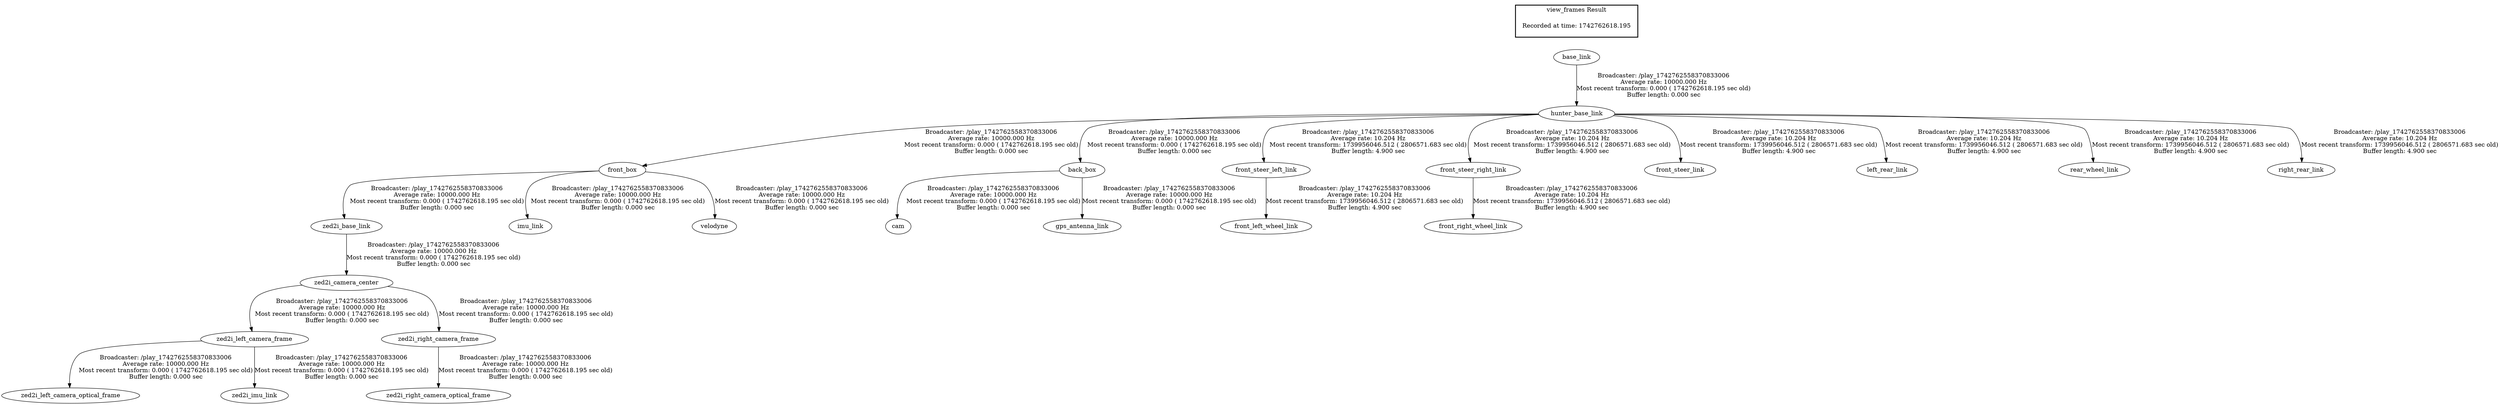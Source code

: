 digraph G {
"front_box" -> "zed2i_base_link"[label="Broadcaster: /play_1742762558370833006\nAverage rate: 10000.000 Hz\nMost recent transform: 0.000 ( 1742762618.195 sec old)\nBuffer length: 0.000 sec\n"];
"hunter_base_link" -> "front_box"[label="Broadcaster: /play_1742762558370833006\nAverage rate: 10000.000 Hz\nMost recent transform: 0.000 ( 1742762618.195 sec old)\nBuffer length: 0.000 sec\n"];
"zed2i_base_link" -> "zed2i_camera_center"[label="Broadcaster: /play_1742762558370833006\nAverage rate: 10000.000 Hz\nMost recent transform: 0.000 ( 1742762618.195 sec old)\nBuffer length: 0.000 sec\n"];
"zed2i_camera_center" -> "zed2i_left_camera_frame"[label="Broadcaster: /play_1742762558370833006\nAverage rate: 10000.000 Hz\nMost recent transform: 0.000 ( 1742762618.195 sec old)\nBuffer length: 0.000 sec\n"];
"zed2i_left_camera_frame" -> "zed2i_left_camera_optical_frame"[label="Broadcaster: /play_1742762558370833006\nAverage rate: 10000.000 Hz\nMost recent transform: 0.000 ( 1742762618.195 sec old)\nBuffer length: 0.000 sec\n"];
"zed2i_camera_center" -> "zed2i_right_camera_frame"[label="Broadcaster: /play_1742762558370833006\nAverage rate: 10000.000 Hz\nMost recent transform: 0.000 ( 1742762618.195 sec old)\nBuffer length: 0.000 sec\n"];
"zed2i_right_camera_frame" -> "zed2i_right_camera_optical_frame"[label="Broadcaster: /play_1742762558370833006\nAverage rate: 10000.000 Hz\nMost recent transform: 0.000 ( 1742762618.195 sec old)\nBuffer length: 0.000 sec\n"];
"zed2i_left_camera_frame" -> "zed2i_imu_link"[label="Broadcaster: /play_1742762558370833006\nAverage rate: 10000.000 Hz\nMost recent transform: 0.000 ( 1742762618.195 sec old)\nBuffer length: 0.000 sec\n"];
"hunter_base_link" -> "back_box"[label="Broadcaster: /play_1742762558370833006\nAverage rate: 10000.000 Hz\nMost recent transform: 0.000 ( 1742762618.195 sec old)\nBuffer length: 0.000 sec\n"];
"base_link" -> "hunter_base_link"[label="Broadcaster: /play_1742762558370833006\nAverage rate: 10000.000 Hz\nMost recent transform: 0.000 ( 1742762618.195 sec old)\nBuffer length: 0.000 sec\n"];
"back_box" -> "cam"[label="Broadcaster: /play_1742762558370833006\nAverage rate: 10000.000 Hz\nMost recent transform: 0.000 ( 1742762618.195 sec old)\nBuffer length: 0.000 sec\n"];
"back_box" -> "gps_antenna_link"[label="Broadcaster: /play_1742762558370833006\nAverage rate: 10000.000 Hz\nMost recent transform: 0.000 ( 1742762618.195 sec old)\nBuffer length: 0.000 sec\n"];
"front_box" -> "imu_link"[label="Broadcaster: /play_1742762558370833006\nAverage rate: 10000.000 Hz\nMost recent transform: 0.000 ( 1742762618.195 sec old)\nBuffer length: 0.000 sec\n"];
"front_box" -> "velodyne"[label="Broadcaster: /play_1742762558370833006\nAverage rate: 10000.000 Hz\nMost recent transform: 0.000 ( 1742762618.195 sec old)\nBuffer length: 0.000 sec\n"];
"front_steer_left_link" -> "front_left_wheel_link"[label="Broadcaster: /play_1742762558370833006\nAverage rate: 10.204 Hz\nMost recent transform: 1739956046.512 ( 2806571.683 sec old)\nBuffer length: 4.900 sec\n"];
"hunter_base_link" -> "front_steer_left_link"[label="Broadcaster: /play_1742762558370833006\nAverage rate: 10.204 Hz\nMost recent transform: 1739956046.512 ( 2806571.683 sec old)\nBuffer length: 4.900 sec\n"];
"front_steer_right_link" -> "front_right_wheel_link"[label="Broadcaster: /play_1742762558370833006\nAverage rate: 10.204 Hz\nMost recent transform: 1739956046.512 ( 2806571.683 sec old)\nBuffer length: 4.900 sec\n"];
"hunter_base_link" -> "front_steer_right_link"[label="Broadcaster: /play_1742762558370833006\nAverage rate: 10.204 Hz\nMost recent transform: 1739956046.512 ( 2806571.683 sec old)\nBuffer length: 4.900 sec\n"];
"hunter_base_link" -> "front_steer_link"[label="Broadcaster: /play_1742762558370833006\nAverage rate: 10.204 Hz\nMost recent transform: 1739956046.512 ( 2806571.683 sec old)\nBuffer length: 4.900 sec\n"];
"hunter_base_link" -> "left_rear_link"[label="Broadcaster: /play_1742762558370833006\nAverage rate: 10.204 Hz\nMost recent transform: 1739956046.512 ( 2806571.683 sec old)\nBuffer length: 4.900 sec\n"];
"hunter_base_link" -> "rear_wheel_link"[label="Broadcaster: /play_1742762558370833006\nAverage rate: 10.204 Hz\nMost recent transform: 1739956046.512 ( 2806571.683 sec old)\nBuffer length: 4.900 sec\n"];
"hunter_base_link" -> "right_rear_link"[label="Broadcaster: /play_1742762558370833006\nAverage rate: 10.204 Hz\nMost recent transform: 1739956046.512 ( 2806571.683 sec old)\nBuffer length: 4.900 sec\n"];
edge [style=invis];
 subgraph cluster_legend { style=bold; color=black; label ="view_frames Result";
"Recorded at time: 1742762618.195"[ shape=plaintext ] ;
 }->"base_link";
}